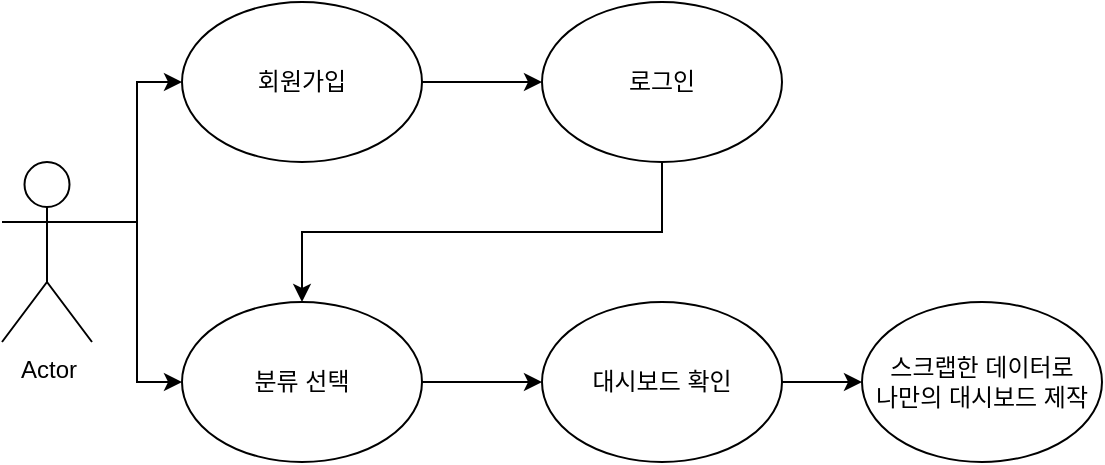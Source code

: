 <mxfile version="21.2.4" type="device">
  <diagram name="페이지-1" id="g-6m17r3Kzljb46nS7PI">
    <mxGraphModel dx="712" dy="874" grid="1" gridSize="10" guides="1" tooltips="1" connect="1" arrows="1" fold="1" page="1" pageScale="1" pageWidth="827" pageHeight="1169" math="0" shadow="0">
      <root>
        <mxCell id="0" />
        <mxCell id="1" parent="0" />
        <mxCell id="BTWYVOk5uCediQ2WkyYz-17" value="" style="group" vertex="1" connectable="0" parent="1">
          <mxGeometry x="80" y="240" width="550" height="230" as="geometry" />
        </mxCell>
        <mxCell id="BTWYVOk5uCediQ2WkyYz-1" value="Actor" style="shape=umlActor;verticalLabelPosition=bottom;verticalAlign=top;html=1;outlineConnect=0;" vertex="1" parent="BTWYVOk5uCediQ2WkyYz-17">
          <mxGeometry y="80" width="45" height="90" as="geometry" />
        </mxCell>
        <mxCell id="BTWYVOk5uCediQ2WkyYz-2" value="스크랩한 데이터로&lt;br&gt;나만의 대시보드 제작" style="ellipse;whiteSpace=wrap;html=1;" vertex="1" parent="BTWYVOk5uCediQ2WkyYz-17">
          <mxGeometry x="430" y="150" width="120" height="80" as="geometry" />
        </mxCell>
        <mxCell id="BTWYVOk5uCediQ2WkyYz-12" style="edgeStyle=orthogonalEdgeStyle;rounded=0;orthogonalLoop=1;jettySize=auto;html=1;exitX=1;exitY=0.5;exitDx=0;exitDy=0;entryX=0;entryY=0.5;entryDx=0;entryDy=0;" edge="1" parent="BTWYVOk5uCediQ2WkyYz-17" source="BTWYVOk5uCediQ2WkyYz-3" target="BTWYVOk5uCediQ2WkyYz-2">
          <mxGeometry relative="1" as="geometry" />
        </mxCell>
        <mxCell id="BTWYVOk5uCediQ2WkyYz-3" value="대시보드 확인" style="ellipse;whiteSpace=wrap;html=1;" vertex="1" parent="BTWYVOk5uCediQ2WkyYz-17">
          <mxGeometry x="270" y="150" width="120" height="80" as="geometry" />
        </mxCell>
        <mxCell id="BTWYVOk5uCediQ2WkyYz-10" style="edgeStyle=orthogonalEdgeStyle;rounded=0;orthogonalLoop=1;jettySize=auto;html=1;exitX=1;exitY=0.5;exitDx=0;exitDy=0;entryX=0;entryY=0.5;entryDx=0;entryDy=0;" edge="1" parent="BTWYVOk5uCediQ2WkyYz-17" source="BTWYVOk5uCediQ2WkyYz-4" target="BTWYVOk5uCediQ2WkyYz-3">
          <mxGeometry relative="1" as="geometry" />
        </mxCell>
        <mxCell id="BTWYVOk5uCediQ2WkyYz-4" value="분류 선택" style="ellipse;whiteSpace=wrap;html=1;" vertex="1" parent="BTWYVOk5uCediQ2WkyYz-17">
          <mxGeometry x="90" y="150" width="120" height="80" as="geometry" />
        </mxCell>
        <mxCell id="BTWYVOk5uCediQ2WkyYz-9" style="edgeStyle=orthogonalEdgeStyle;rounded=0;orthogonalLoop=1;jettySize=auto;html=1;exitX=1;exitY=0.333;exitDx=0;exitDy=0;exitPerimeter=0;entryX=0;entryY=0.5;entryDx=0;entryDy=0;" edge="1" parent="BTWYVOk5uCediQ2WkyYz-17" source="BTWYVOk5uCediQ2WkyYz-1" target="BTWYVOk5uCediQ2WkyYz-4">
          <mxGeometry relative="1" as="geometry" />
        </mxCell>
        <mxCell id="BTWYVOk5uCediQ2WkyYz-16" style="edgeStyle=orthogonalEdgeStyle;rounded=0;orthogonalLoop=1;jettySize=auto;html=1;exitX=0.5;exitY=1;exitDx=0;exitDy=0;entryX=0.5;entryY=0;entryDx=0;entryDy=0;" edge="1" parent="BTWYVOk5uCediQ2WkyYz-17" source="BTWYVOk5uCediQ2WkyYz-5" target="BTWYVOk5uCediQ2WkyYz-4">
          <mxGeometry relative="1" as="geometry" />
        </mxCell>
        <mxCell id="BTWYVOk5uCediQ2WkyYz-5" value="로그인" style="ellipse;whiteSpace=wrap;html=1;" vertex="1" parent="BTWYVOk5uCediQ2WkyYz-17">
          <mxGeometry x="270" width="120" height="80" as="geometry" />
        </mxCell>
        <mxCell id="BTWYVOk5uCediQ2WkyYz-11" style="edgeStyle=orthogonalEdgeStyle;rounded=0;orthogonalLoop=1;jettySize=auto;html=1;exitX=1;exitY=0.5;exitDx=0;exitDy=0;entryX=0;entryY=0.5;entryDx=0;entryDy=0;" edge="1" parent="BTWYVOk5uCediQ2WkyYz-17" source="BTWYVOk5uCediQ2WkyYz-6" target="BTWYVOk5uCediQ2WkyYz-5">
          <mxGeometry relative="1" as="geometry" />
        </mxCell>
        <mxCell id="BTWYVOk5uCediQ2WkyYz-6" value="회원가입" style="ellipse;whiteSpace=wrap;html=1;" vertex="1" parent="BTWYVOk5uCediQ2WkyYz-17">
          <mxGeometry x="90" width="120" height="80" as="geometry" />
        </mxCell>
        <mxCell id="BTWYVOk5uCediQ2WkyYz-8" style="edgeStyle=orthogonalEdgeStyle;rounded=0;orthogonalLoop=1;jettySize=auto;html=1;exitX=1;exitY=0.333;exitDx=0;exitDy=0;exitPerimeter=0;entryX=0;entryY=0.5;entryDx=0;entryDy=0;" edge="1" parent="BTWYVOk5uCediQ2WkyYz-17" source="BTWYVOk5uCediQ2WkyYz-1" target="BTWYVOk5uCediQ2WkyYz-6">
          <mxGeometry relative="1" as="geometry" />
        </mxCell>
        <mxCell id="BTWYVOk5uCediQ2WkyYz-7" style="edgeStyle=orthogonalEdgeStyle;rounded=0;orthogonalLoop=1;jettySize=auto;html=1;exitX=0.5;exitY=1;exitDx=0;exitDy=0;" edge="1" parent="BTWYVOk5uCediQ2WkyYz-17" source="BTWYVOk5uCediQ2WkyYz-5" target="BTWYVOk5uCediQ2WkyYz-5">
          <mxGeometry relative="1" as="geometry" />
        </mxCell>
      </root>
    </mxGraphModel>
  </diagram>
</mxfile>
